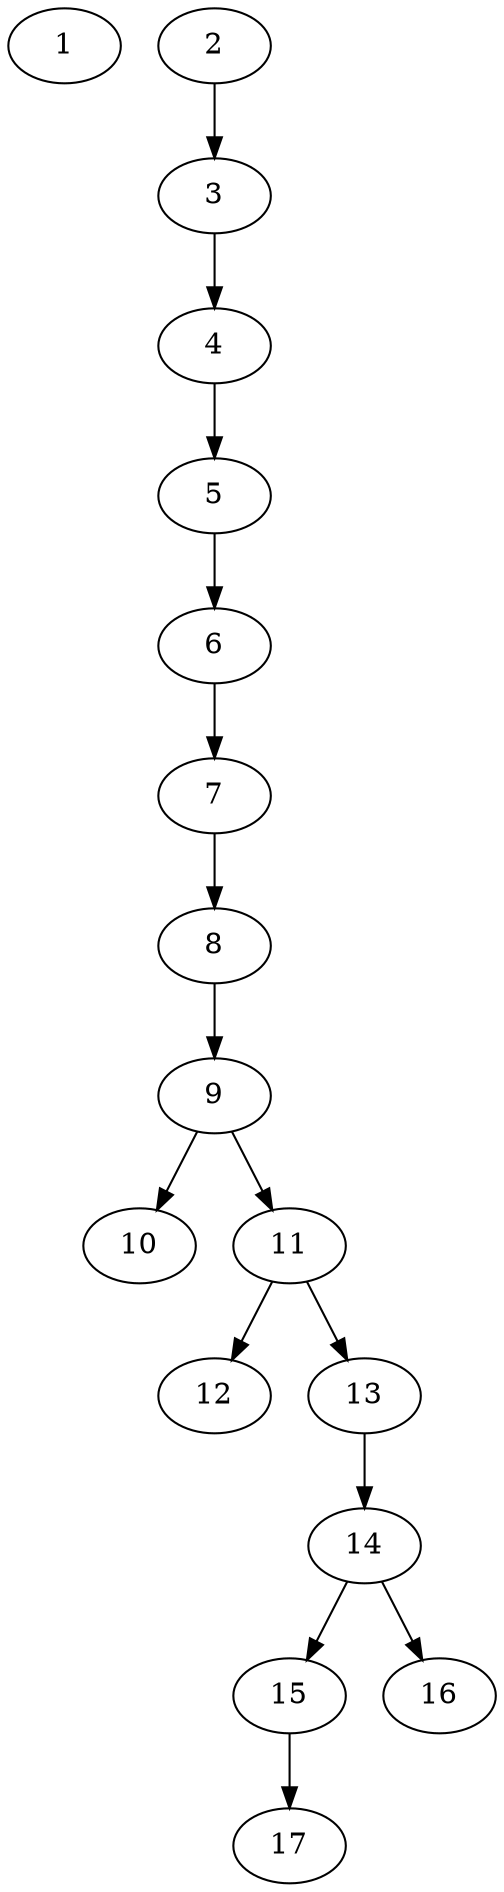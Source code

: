 // DAG (tier=1-easy, mode=compute, n=17, ccr=0.272, fat=0.353, density=0.203, regular=0.650, jump=0.024, mindata=262144, maxdata=2097152)
// DAG automatically generated by daggen at Sun Aug 24 16:33:32 2025
// /home/ermia/Project/Environments/daggen/bin/daggen --dot --ccr 0.272 --fat 0.353 --regular 0.650 --density 0.203 --jump 0.024 --mindata 262144 --maxdata 2097152 -n 17 
digraph G {
  1 [size="100252326724016", alpha="0.19", expect_size="50126163362008"]
  2 [size="478574818938549", alpha="0.15", expect_size="239287409469274"]
  2 -> 3 [size ="14638464892928"]
  3 [size="607318343199752192", alpha="0.02", expect_size="303659171599876096"]
  3 -> 4 [size ="5737212280832"]
  4 [size="430567494208766", alpha="0.08", expect_size="215283747104383"]
  4 -> 5 [size ="19739703246848"]
  5 [size="5378360374296838144", alpha="0.17", expect_size="2689180187148419072"]
  5 -> 6 [size ="24557826080768"]
  6 [size="373048969787342848", alpha="0.11", expect_size="186524484893671424"]
  6 -> 7 [size ="4145725571072"]
  7 [size="39644028415042424", alpha="0.10", expect_size="19822014207521212"]
  7 -> 8 [size ="26698053582848"]
  8 [size="5155195239396278272", alpha="0.01", expect_size="2577597619698139136"]
  8 -> 9 [size ="23873718321152"]
  9 [size="293517473376894976", alpha="0.16", expect_size="146758736688447488"]
  9 -> 10 [size ="3533290078208"]
  9 -> 11 [size ="3533290078208"]
  10 [size="6385415017644860", alpha="0.11", expect_size="3192707508822430"]
  11 [size="22188891278084548", alpha="0.03", expect_size="11094445639042274"]
  11 -> 12 [size ="9038255357952"]
  11 -> 13 [size ="9038255357952"]
  12 [size="246124097329692672", alpha="0.00", expect_size="123062048664846336"]
  13 [size="240140794495762432", alpha="0.09", expect_size="120070397247881216"]
  13 -> 14 [size ="3090774228992"]
  14 [size="1122788605689856000", alpha="0.06", expect_size="561394302844928000"]
  14 -> 15 [size ="8642153676800"]
  14 -> 16 [size ="8642153676800"]
  15 [size="3770775127457792000", alpha="0.10", expect_size="1885387563728896000"]
  15 -> 17 [size ="19381039923200"]
  16 [size="513165068837564", alpha="0.13", expect_size="256582534418782"]
  17 [size="31626941622891456", alpha="0.18", expect_size="15813470811445728"]
}